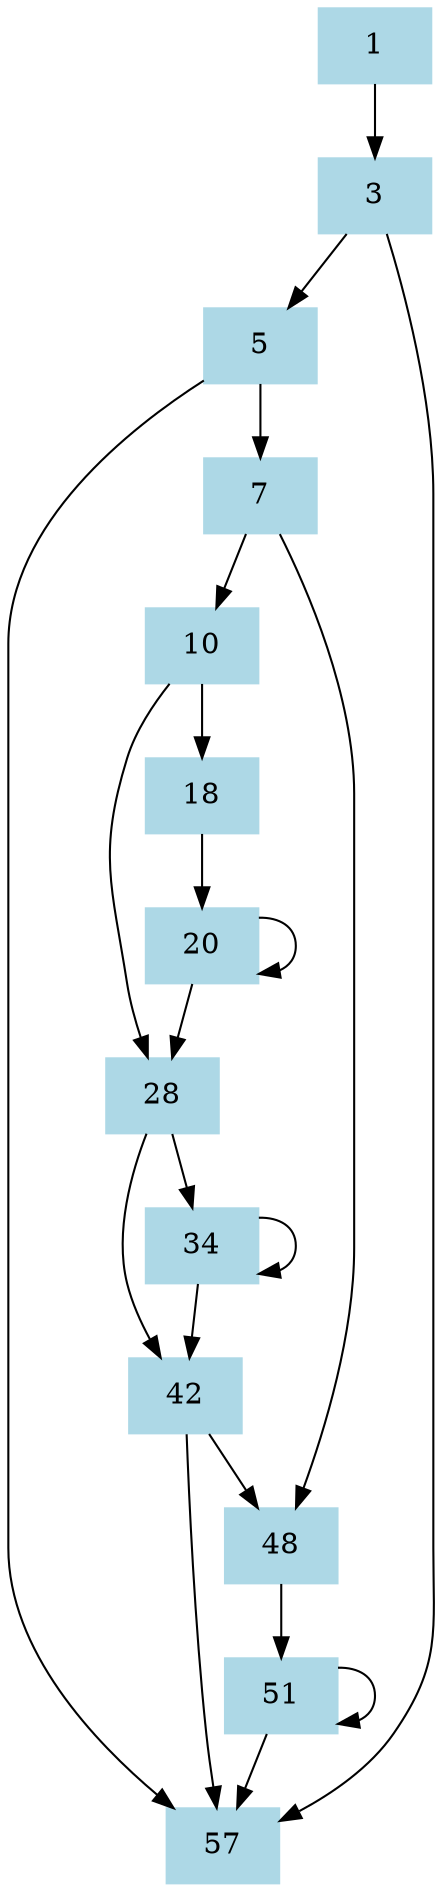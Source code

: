 digraph CFG {
    node[shape=box, style=filled, color=lightblue];
    1[label="1"];
    3[label="3"];
    5[label="5"];
    7[label="7"];
    10[label="10"];
    18[label="18"];
    20[label="20"];
    28[label="28"];
    34[label="34"];
    42[label="42"];
    48[label="48"];
    51[label="51"];
    57[label="57"];

    1 -> 3;
    3 -> 57;
    3 -> 5;
    5 -> 57;
    5 -> 7;
    7 -> 48;
    7 -> 10;
    10 -> 28;
    10 -> 18;
    18 -> 20;
    20 -> 20;
    20 -> 28;
    28 -> 42;
    28 -> 34;
    34 -> 34;
    34 -> 42;
    42 -> 57;
    42 -> 48;
    48 -> 51;
    51 -> 51;
    51 -> 57;
}